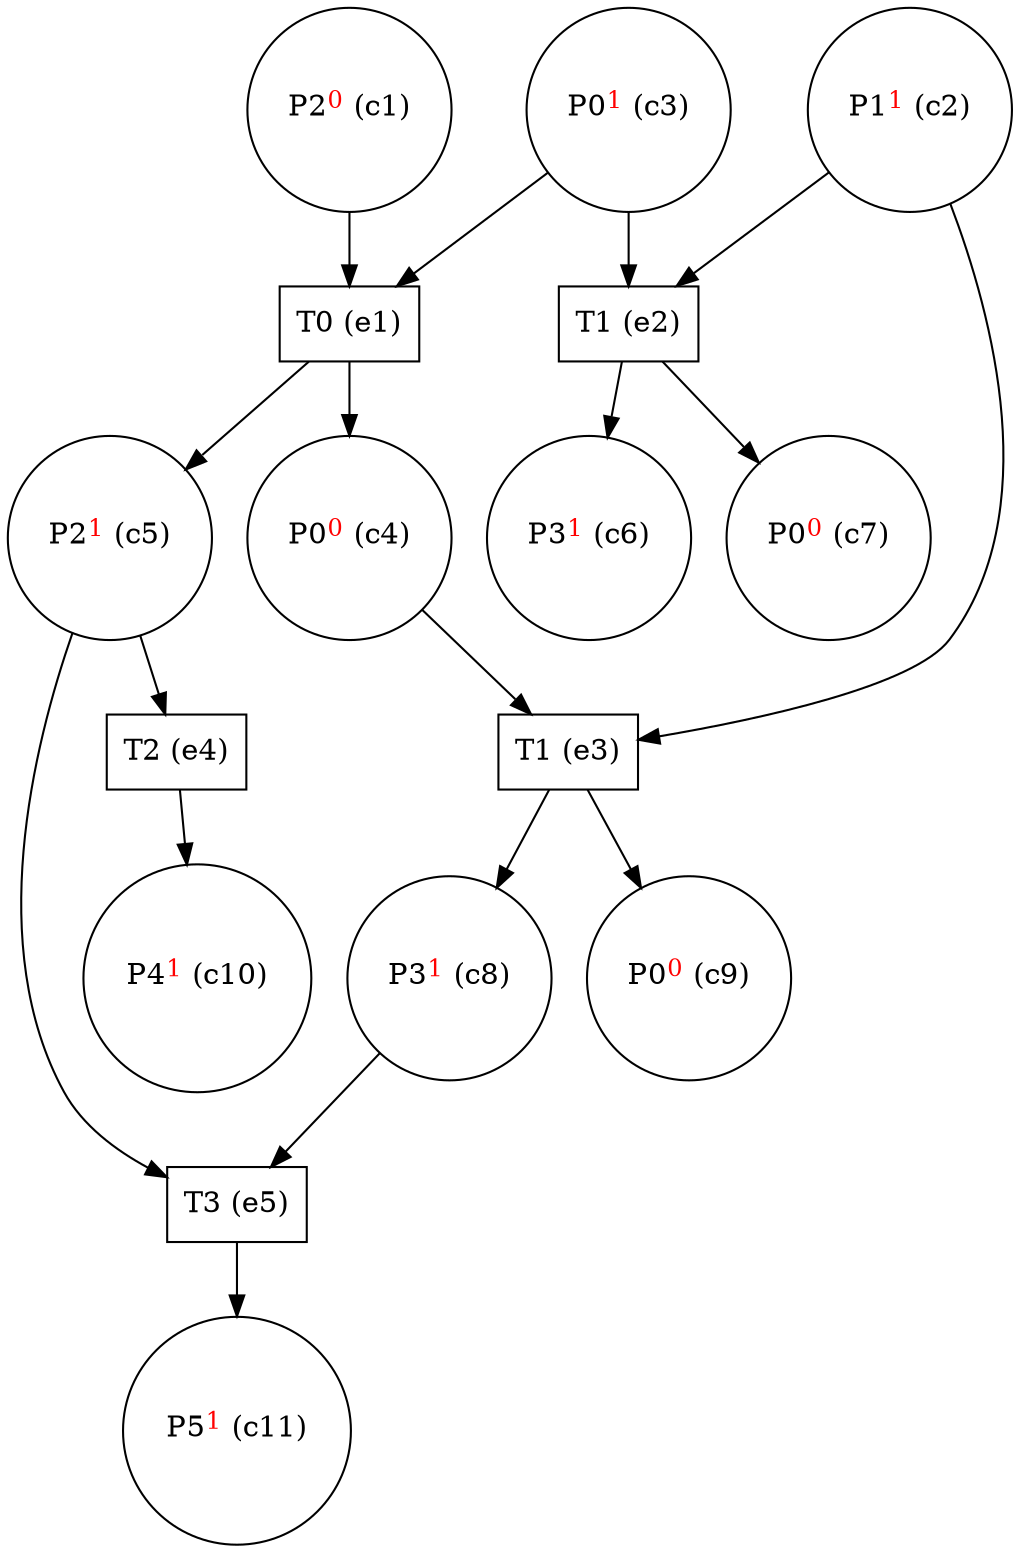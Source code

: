 digraph test {
  c1 -> e1;
  c2 -> e3;
  c2 -> e2;
  c3 -> e2;
  c3 -> e1;
  e1 -> c4;
  c4 -> e3;
  e1 -> c5;
  c5 -> e5;
  c5 -> e4;
  e2 -> c6;
  e2 -> c7;
  e3 -> c8;
  c8 -> e5;
  e3 -> c9;
  e4 -> c10;
  e5 -> c11;
  c1 [label= <P2<FONT COLOR="red"><SUP>0</SUP></FONT>&nbsp;(c1)> shape=circle];
  c2 [label= <P1<FONT COLOR="red"><SUP>1</SUP></FONT>&nbsp;(c2)> shape=circle];
  c3 [label= <P0<FONT COLOR="red"><SUP>1</SUP></FONT>&nbsp;(c3)> shape=circle];
  c4 [label= <P0<FONT COLOR="red"><SUP>0</SUP></FONT>&nbsp;(c4)> shape=circle];
  c5 [label= <P2<FONT COLOR="red"><SUP>1</SUP></FONT>&nbsp;(c5)> shape=circle];
  c6 [label= <P3<FONT COLOR="red"><SUP>1</SUP></FONT>&nbsp;(c6)> shape=circle];
  c7 [label= <P0<FONT COLOR="red"><SUP>0</SUP></FONT>&nbsp;(c7)> shape=circle];
  c8 [label= <P3<FONT COLOR="red"><SUP>1</SUP></FONT>&nbsp;(c8)> shape=circle];
  c9 [label= <P0<FONT COLOR="red"><SUP>0</SUP></FONT>&nbsp;(c9)> shape=circle];
  c10 [label= <P4<FONT COLOR="red"><SUP>1</SUP></FONT>&nbsp;(c10)> shape=circle];
  c11 [label= <P5<FONT COLOR="red"><SUP>1</SUP></FONT>&nbsp;(c11)> shape=circle];
  e1 [label="T0 (e1)" shape=box];
  e2 [label="T1 (e2)" shape=box];
  e3 [label="T1 (e3)" shape=box];
  e4 [label="T2 (e4)" shape=box];
  e5 [label="T3 (e5)" shape=box];
}

